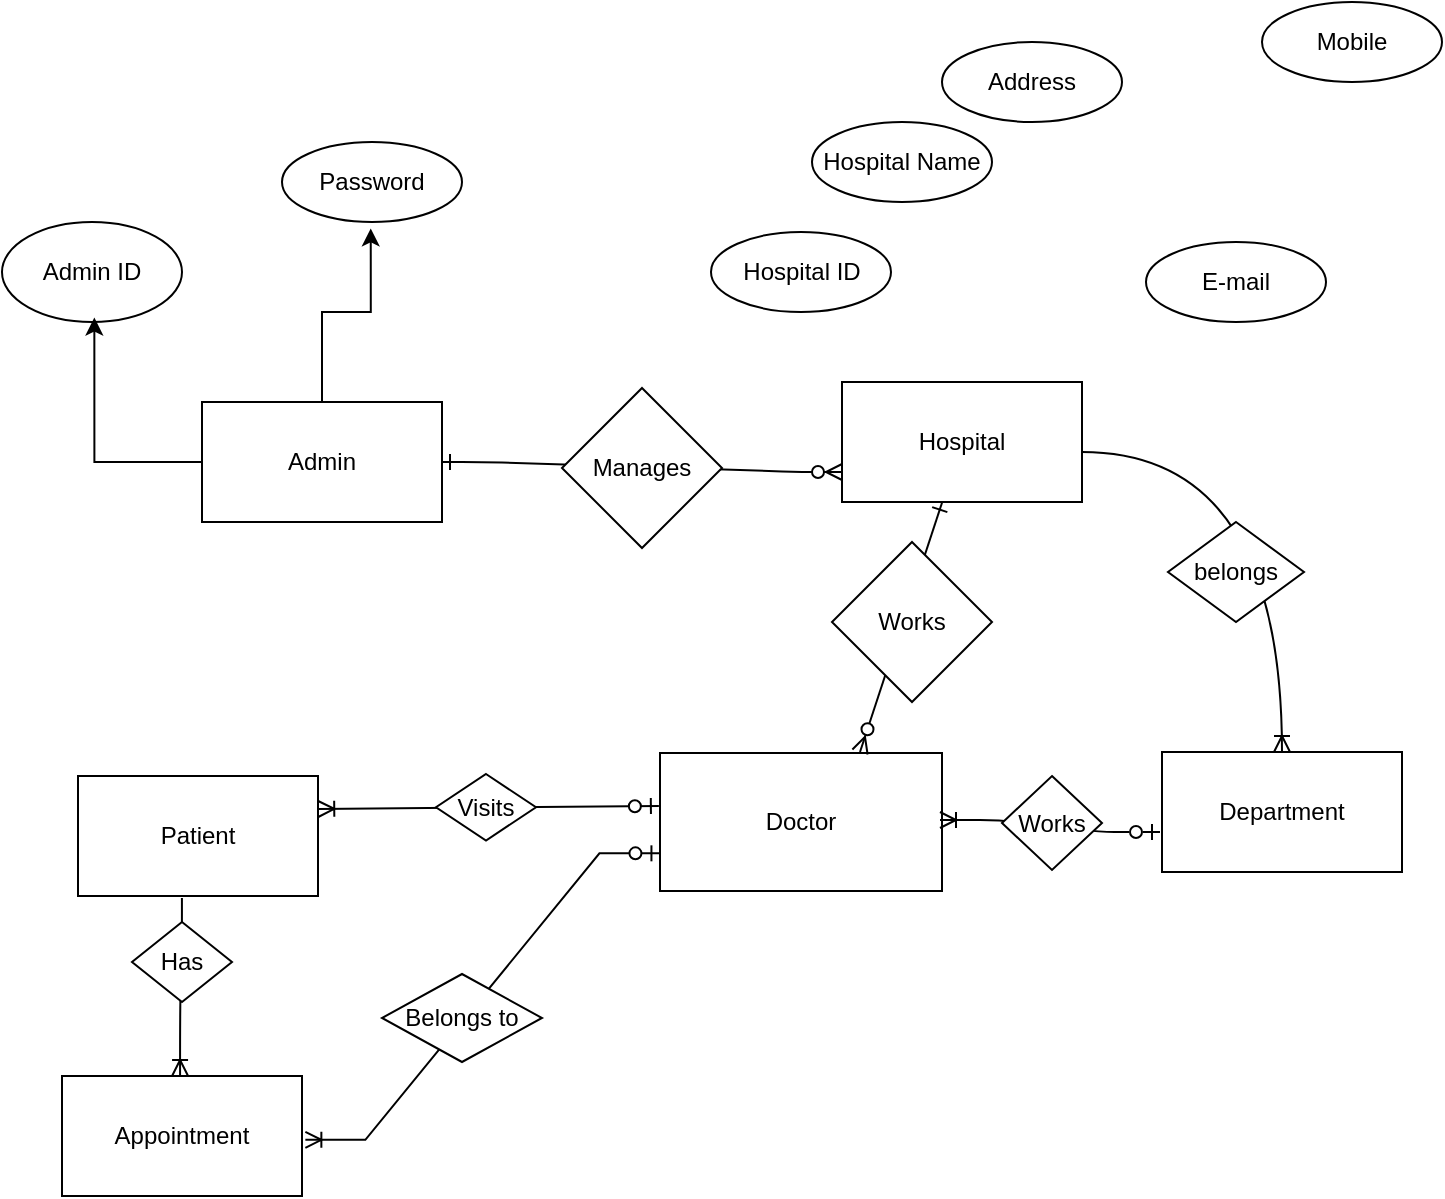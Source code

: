 <mxfile version="24.4.0" type="github">
  <diagram id="R2lEEEUBdFMjLlhIrx00" name="Page-1">
    <mxGraphModel dx="836" dy="377" grid="1" gridSize="10" guides="1" tooltips="1" connect="0" arrows="1" fold="1" page="1" pageScale="1" pageWidth="850" pageHeight="1100" math="0" shadow="0" extFonts="Permanent Marker^https://fonts.googleapis.com/css?family=Permanent+Marker">
      <root>
        <mxCell id="0" />
        <mxCell id="1" parent="0" />
        <mxCell id="PF_RGBepD4mODTb6vaaZ-21" value="" style="edgeStyle=orthogonalEdgeStyle;fontSize=12;html=1;endArrow=ERoneToMany;rounded=0;curved=1;entryX=0.492;entryY=0;entryDx=0;entryDy=0;entryPerimeter=0;exitX=0.433;exitY=1.017;exitDx=0;exitDy=0;exitPerimeter=0;" edge="1" parent="1" source="lfKs97PQJCq61SZ_HQW0-5" target="lfKs97PQJCq61SZ_HQW0-7">
          <mxGeometry width="100" height="100" relative="1" as="geometry">
            <mxPoint x="168" y="452" as="sourcePoint" />
            <mxPoint x="148" y="517" as="targetPoint" />
          </mxGeometry>
        </mxCell>
        <mxCell id="PF_RGBepD4mODTb6vaaZ-17" value="" style="edgeStyle=orthogonalEdgeStyle;fontSize=12;html=1;endArrow=ERoneToMany;rounded=0;exitX=1;exitY=0.583;exitDx=0;exitDy=0;exitPerimeter=0;curved=1;" edge="1" parent="1" source="lfKs97PQJCq61SZ_HQW0-1" target="lfKs97PQJCq61SZ_HQW0-3">
          <mxGeometry width="100" height="100" relative="1" as="geometry">
            <mxPoint x="540" y="410" as="sourcePoint" />
            <mxPoint x="700" y="370" as="targetPoint" />
          </mxGeometry>
        </mxCell>
        <mxCell id="PF_RGBepD4mODTb6vaaZ-2" value="" style="edgeStyle=entityRelationEdgeStyle;endArrow=ERzeroToMany;startArrow=ERone;endFill=1;startFill=0;endSize=6;segment=20;entryX=0;entryY=0.75;entryDx=0;entryDy=0;" edge="1" parent="1" target="lfKs97PQJCq61SZ_HQW0-1">
          <mxGeometry width="100" height="100" relative="1" as="geometry">
            <mxPoint x="280" y="240" as="sourcePoint" />
            <mxPoint x="470" y="240" as="targetPoint" />
            <Array as="points">
              <mxPoint x="390" y="220" />
            </Array>
          </mxGeometry>
        </mxCell>
        <mxCell id="lfKs97PQJCq61SZ_HQW0-2" value="Admin" style="rounded=0;whiteSpace=wrap;html=1;" parent="1" vertex="1">
          <mxGeometry x="160" y="210" width="120" height="60" as="geometry" />
        </mxCell>
        <mxCell id="lfKs97PQJCq61SZ_HQW0-3" value="Department" style="rounded=0;whiteSpace=wrap;html=1;" parent="1" vertex="1">
          <mxGeometry x="640" y="385" width="120" height="60" as="geometry" />
        </mxCell>
        <mxCell id="lfKs97PQJCq61SZ_HQW0-4" value="Manages" style="rhombus;whiteSpace=wrap;html=1;" parent="1" vertex="1">
          <mxGeometry x="340" y="203" width="80" height="80" as="geometry" />
        </mxCell>
        <mxCell id="lfKs97PQJCq61SZ_HQW0-5" value="Patient" style="rounded=0;whiteSpace=wrap;html=1;" parent="1" vertex="1">
          <mxGeometry x="98" y="397" width="120" height="60" as="geometry" />
        </mxCell>
        <mxCell id="lfKs97PQJCq61SZ_HQW0-6" value="Doctor" style="rounded=0;whiteSpace=wrap;html=1;" parent="1" vertex="1">
          <mxGeometry x="389" y="385.5" width="141" height="69" as="geometry" />
        </mxCell>
        <mxCell id="lfKs97PQJCq61SZ_HQW0-7" value="Appointment" style="rounded=0;whiteSpace=wrap;html=1;" parent="1" vertex="1">
          <mxGeometry x="90" y="547" width="120" height="60" as="geometry" />
        </mxCell>
        <mxCell id="lfKs97PQJCq61SZ_HQW0-8" value="" style="edgeStyle=entityRelationEdgeStyle;endArrow=ERzeroToOne;startArrow=ERoneToMany;endFill=0;startFill=0;" parent="1" edge="1">
          <mxGeometry width="100" height="100" relative="1" as="geometry">
            <mxPoint x="529" y="419" as="sourcePoint" />
            <mxPoint x="639" y="425" as="targetPoint" />
          </mxGeometry>
        </mxCell>
        <mxCell id="lfKs97PQJCq61SZ_HQW0-1" value="Hospital" style="rounded=0;whiteSpace=wrap;html=1;" parent="1" vertex="1">
          <mxGeometry x="480" y="200" width="120" height="60" as="geometry" />
        </mxCell>
        <mxCell id="lfKs97PQJCq61SZ_HQW0-9" value="belongs" style="rhombus;whiteSpace=wrap;html=1;" parent="1" vertex="1">
          <mxGeometry x="643" y="270" width="68" height="50" as="geometry" />
        </mxCell>
        <mxCell id="PF_RGBepD4mODTb6vaaZ-8" value="" style="endArrow=ERzeroToMany;startArrow=ERone;endFill=1;startFill=0;endSize=6;segment=20;targetPerimeterSpacing=20;anchorPointDirection=0;" edge="1" parent="1" source="lfKs97PQJCq61SZ_HQW0-1">
          <mxGeometry width="100" height="100" relative="1" as="geometry">
            <mxPoint x="543.96" y="266.98" as="sourcePoint" />
            <mxPoint x="489" y="385" as="targetPoint" />
          </mxGeometry>
        </mxCell>
        <mxCell id="PF_RGBepD4mODTb6vaaZ-4" value="Works" style="rhombus;whiteSpace=wrap;html=1;" vertex="1" parent="1">
          <mxGeometry x="475" y="280" width="80" height="80" as="geometry" />
        </mxCell>
        <mxCell id="PF_RGBepD4mODTb6vaaZ-13" value="Works" style="rhombus;whiteSpace=wrap;html=1;" vertex="1" parent="1">
          <mxGeometry x="560" y="397" width="50" height="47" as="geometry" />
        </mxCell>
        <mxCell id="PF_RGBepD4mODTb6vaaZ-16" value="" style="edgeStyle=entityRelationEdgeStyle;fontSize=12;html=1;endArrow=ERoneToMany;startArrow=ERzeroToOne;rounded=0;entryX=1.014;entryY=0.532;entryDx=0;entryDy=0;entryPerimeter=0;exitX=-0.002;exitY=0.727;exitDx=0;exitDy=0;exitPerimeter=0;" edge="1" parent="1" source="lfKs97PQJCq61SZ_HQW0-6" target="lfKs97PQJCq61SZ_HQW0-7">
          <mxGeometry width="100" height="100" relative="1" as="geometry">
            <mxPoint x="377" y="464" as="sourcePoint" />
            <mxPoint x="290" y="564" as="targetPoint" />
          </mxGeometry>
        </mxCell>
        <mxCell id="PF_RGBepD4mODTb6vaaZ-20" value="Has" style="rhombus;whiteSpace=wrap;html=1;" vertex="1" parent="1">
          <mxGeometry x="125" y="470" width="50" height="40" as="geometry" />
        </mxCell>
        <mxCell id="PF_RGBepD4mODTb6vaaZ-26" value="" style="fontSize=12;html=1;endArrow=ERoneToMany;startArrow=ERzeroToOne;rounded=0;exitX=-0.004;exitY=0.384;exitDx=0;exitDy=0;exitPerimeter=0;entryX=1.001;entryY=0.275;entryDx=0;entryDy=0;entryPerimeter=0;" edge="1" parent="1" source="lfKs97PQJCq61SZ_HQW0-6" target="lfKs97PQJCq61SZ_HQW0-5">
          <mxGeometry width="100" height="100" relative="1" as="geometry">
            <mxPoint x="387" y="402" as="sourcePoint" />
            <mxPoint x="220" y="400" as="targetPoint" />
          </mxGeometry>
        </mxCell>
        <mxCell id="lfKs97PQJCq61SZ_HQW0-10" value="Visits" style="rhombus;whiteSpace=wrap;html=1;" parent="1" vertex="1">
          <mxGeometry x="277" y="396" width="50" height="33.25" as="geometry" />
        </mxCell>
        <mxCell id="PF_RGBepD4mODTb6vaaZ-29" value="Belongs to" style="rhombus;whiteSpace=wrap;html=1;" vertex="1" parent="1">
          <mxGeometry x="250" y="496" width="80" height="44" as="geometry" />
        </mxCell>
        <mxCell id="PF_RGBepD4mODTb6vaaZ-30" value="&lt;div&gt;Password&lt;/div&gt;" style="ellipse;whiteSpace=wrap;html=1;" vertex="1" parent="1">
          <mxGeometry x="200" y="80" width="90" height="40" as="geometry" />
        </mxCell>
        <mxCell id="PF_RGBepD4mODTb6vaaZ-31" value="Admin ID" style="ellipse;whiteSpace=wrap;html=1;" vertex="1" parent="1">
          <mxGeometry x="60" y="120" width="90" height="50" as="geometry" />
        </mxCell>
        <mxCell id="PF_RGBepD4mODTb6vaaZ-32" style="edgeStyle=orthogonalEdgeStyle;rounded=0;orthogonalLoop=1;jettySize=auto;html=1;entryX=0.513;entryY=0.955;entryDx=0;entryDy=0;entryPerimeter=0;" edge="1" parent="1" source="lfKs97PQJCq61SZ_HQW0-2" target="PF_RGBepD4mODTb6vaaZ-31">
          <mxGeometry relative="1" as="geometry" />
        </mxCell>
        <mxCell id="PF_RGBepD4mODTb6vaaZ-33" style="edgeStyle=orthogonalEdgeStyle;rounded=0;orthogonalLoop=1;jettySize=auto;html=1;entryX=0.493;entryY=1.08;entryDx=0;entryDy=0;entryPerimeter=0;" edge="1" parent="1" source="lfKs97PQJCq61SZ_HQW0-2" target="PF_RGBepD4mODTb6vaaZ-30">
          <mxGeometry relative="1" as="geometry" />
        </mxCell>
        <mxCell id="PF_RGBepD4mODTb6vaaZ-34" value="Hospital ID" style="ellipse;whiteSpace=wrap;html=1;" vertex="1" parent="1">
          <mxGeometry x="414.5" y="125" width="90" height="40" as="geometry" />
        </mxCell>
        <mxCell id="PF_RGBepD4mODTb6vaaZ-35" value="Hospital Name" style="ellipse;whiteSpace=wrap;html=1;" vertex="1" parent="1">
          <mxGeometry x="465" y="70" width="90" height="40" as="geometry" />
        </mxCell>
        <mxCell id="PF_RGBepD4mODTb6vaaZ-36" value="Address" style="ellipse;whiteSpace=wrap;html=1;" vertex="1" parent="1">
          <mxGeometry x="530" y="30" width="90" height="40" as="geometry" />
        </mxCell>
        <mxCell id="PF_RGBepD4mODTb6vaaZ-37" value="E-mail" style="ellipse;whiteSpace=wrap;html=1;" vertex="1" parent="1">
          <mxGeometry x="632" y="130" width="90" height="40" as="geometry" />
        </mxCell>
        <mxCell id="PF_RGBepD4mODTb6vaaZ-38" value="Mobile" style="ellipse;whiteSpace=wrap;html=1;" vertex="1" parent="1">
          <mxGeometry x="690" y="10" width="90" height="40" as="geometry" />
        </mxCell>
      </root>
    </mxGraphModel>
  </diagram>
</mxfile>
